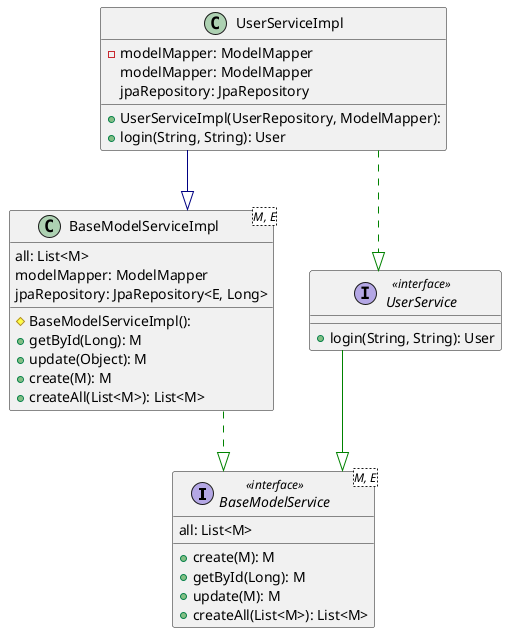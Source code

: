 @startuml

top to bottom direction
skinparam linetype ortho

interface BaseModelService<M, E> << interface >> {
  + create(M): M
  + getById(Long): M
  + update(M): M
  + createAll(List<M>): List<M>
   all: List<M>
}
class BaseModelServiceImpl<M, E> {
  # BaseModelServiceImpl():
  + getById(Long): M
  + update(Object): M
  + create(M): M
  + createAll(List<M>): List<M>
   all: List<M>
   modelMapper: ModelMapper
   jpaRepository: JpaRepository<E, Long>
}
interface UserService << interface >> {
  + login(String, String): User
}
class UserServiceImpl {
  + UserServiceImpl(UserRepository, ModelMapper):
  - modelMapper: ModelMapper
  + login(String, String): User
   modelMapper: ModelMapper
   jpaRepository: JpaRepository
}

BaseModelServiceImpl  -[#008200,dashed]-^  BaseModelService
UserService           -[#008200,plain]-^  BaseModelService
UserServiceImpl       -[#000082,plain]-^  BaseModelServiceImpl
UserServiceImpl       -[#008200,dashed]-^  UserService
@enduml

